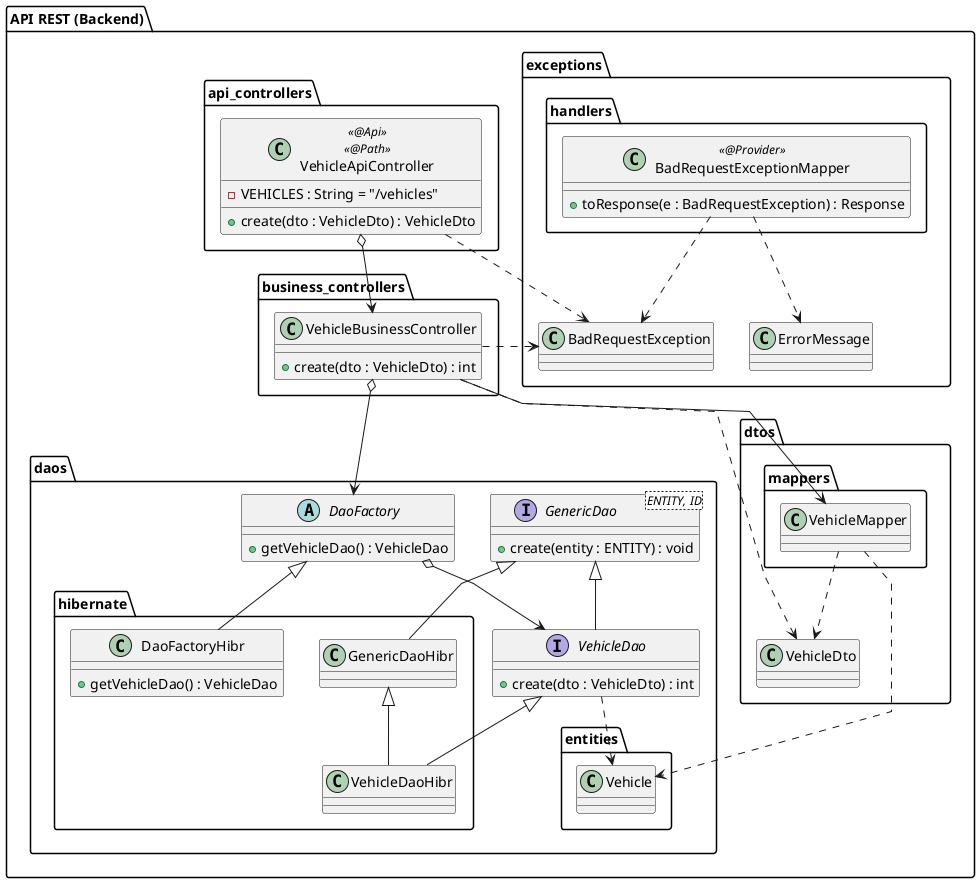 @startuml
skinparam linetype polyline
allow_mixing


package api as "API REST (Backend)"{

        package exceptions {
            package handlers {
                Class BadRequestExceptionMapper <<@Provider>> {
                    + toResponse(e : BadRequestException) : Response
                }
            }
            class BadRequestException

            class ErrorMessage

        }

        package api_controllers {
            class VehicleApiController <<@Api>><<@Path>> {
                - VEHICLES : String = "/vehicles"
                + create(dto : VehicleDto) : VehicleDto
            }
        }

        package business_controllers {
            class VehicleBusinessController {
                + create(dto : VehicleDto) : int
            }
        }



        package daos {
            interface VehicleDao {
                        + create(dto : VehicleDto) : int
            }

            interface GenericDao <ENTITY, ID> {
                + create(entity : ENTITY) : void
            }

            abstract DaoFactory {
                + getVehicleDao() : VehicleDao
            }



            package hibernate {

                class VehicleDaoHibr

                class GenericDaoHibr

                class DaoFactoryHibr {
                    + getVehicleDao() : VehicleDao
                }
            }

            package entities {
                class Vehicle
            }

        }

        package dtos {
            class VehicleDto

            package mappers {
                class VehicleMapper
            }

        }


}


VehicleApiController o--> VehicleBusinessController
VehicleBusinessController o--> DaoFactory
VehicleBusinessController ..> VehicleDto
VehicleBusinessController --> VehicleMapper
VehicleApiController .right.> BadRequestException
VehicleBusinessController .right.> BadRequestException
VehicleDao ..> Vehicle
VehicleMapper ..> Vehicle
VehicleMapper ..> VehicleDto

BadRequestExceptionMapper ..> BadRequestException
BadRequestExceptionMapper ..> ErrorMessage
VehicleDao <|-- VehicleDaoHibr
GenericDaoHibr <|-- VehicleDaoHibr
GenericDao <|-- GenericDaoHibr
GenericDao <|-- VehicleDao
DaoFactory <|-- DaoFactoryHibr
DaoFactory o--> VehicleDao

@enduml
